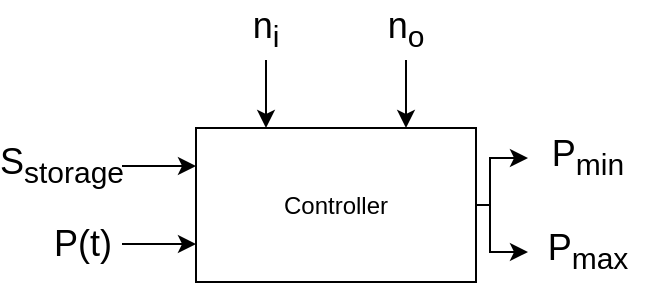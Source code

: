 <mxfile version="13.1.12" type="device"><diagram id="41Zy8_4GUZpqdf__1KII" name="Page-1"><mxGraphModel dx="472" dy="233" grid="0" gridSize="10" guides="1" tooltips="1" connect="1" arrows="1" fold="1" page="1" pageScale="1" pageWidth="827" pageHeight="1169" math="0" shadow="0"><root><mxCell id="0"/><mxCell id="1" parent="0"/><mxCell id="JN4UbrDikKKwANRl6WYA-17" style="edgeStyle=orthogonalEdgeStyle;rounded=0;orthogonalLoop=1;jettySize=auto;html=1;exitX=1;exitY=0.5;exitDx=0;exitDy=0;entryX=0;entryY=0.5;entryDx=0;entryDy=0;" parent="1" source="JN4UbrDikKKwANRl6WYA-1" target="JN4UbrDikKKwANRl6WYA-12" edge="1"><mxGeometry relative="1" as="geometry"><Array as="points"><mxPoint x="498" y="263"/><mxPoint x="498" y="239"/></Array></mxGeometry></mxCell><mxCell id="JN4UbrDikKKwANRl6WYA-18" style="edgeStyle=orthogonalEdgeStyle;rounded=0;orthogonalLoop=1;jettySize=auto;html=1;exitX=1;exitY=0.5;exitDx=0;exitDy=0;entryX=0;entryY=0.5;entryDx=0;entryDy=0;" parent="1" source="JN4UbrDikKKwANRl6WYA-1" target="JN4UbrDikKKwANRl6WYA-11" edge="1"><mxGeometry relative="1" as="geometry"><mxPoint x="498.194" y="291.903" as="targetPoint"/><Array as="points"><mxPoint x="498" y="263"/><mxPoint x="498" y="286"/></Array></mxGeometry></mxCell><mxCell id="JN4UbrDikKKwANRl6WYA-1" value="Controller" style="rounded=0;whiteSpace=wrap;html=1;" parent="1" vertex="1"><mxGeometry x="351" y="224" width="140" height="77" as="geometry"/></mxCell><mxCell id="JN4UbrDikKKwANRl6WYA-7" style="edgeStyle=orthogonalEdgeStyle;rounded=0;orthogonalLoop=1;jettySize=auto;html=1;entryX=0.25;entryY=0;entryDx=0;entryDy=0;" parent="1" source="JN4UbrDikKKwANRl6WYA-2" target="JN4UbrDikKKwANRl6WYA-1" edge="1"><mxGeometry relative="1" as="geometry"/></mxCell><mxCell id="JN4UbrDikKKwANRl6WYA-2" value="&lt;font style=&quot;font-size: 18px&quot;&gt;n&lt;sub&gt;i&lt;/sub&gt;&lt;/font&gt;" style="text;html=1;strokeColor=none;fillColor=none;align=center;verticalAlign=middle;whiteSpace=wrap;rounded=0;" parent="1" vertex="1"><mxGeometry x="356" y="160" width="60" height="30" as="geometry"/></mxCell><mxCell id="JN4UbrDikKKwANRl6WYA-10" style="edgeStyle=orthogonalEdgeStyle;rounded=0;orthogonalLoop=1;jettySize=auto;html=1;exitX=0.5;exitY=1;exitDx=0;exitDy=0;entryX=0.75;entryY=0;entryDx=0;entryDy=0;" parent="1" source="JN4UbrDikKKwANRl6WYA-4" target="JN4UbrDikKKwANRl6WYA-1" edge="1"><mxGeometry relative="1" as="geometry"/></mxCell><mxCell id="JN4UbrDikKKwANRl6WYA-4" value="&lt;font style=&quot;font-size: 18px&quot;&gt;n&lt;sub&gt;o&lt;/sub&gt;&lt;/font&gt;" style="text;html=1;strokeColor=none;fillColor=none;align=center;verticalAlign=middle;whiteSpace=wrap;rounded=0;" parent="1" vertex="1"><mxGeometry x="426" y="160" width="60" height="30" as="geometry"/></mxCell><mxCell id="6yD5YDA2rVzZ6gGYa-BC-7" style="edgeStyle=orthogonalEdgeStyle;rounded=0;orthogonalLoop=1;jettySize=auto;html=1;exitX=1;exitY=0.5;exitDx=0;exitDy=0;entryX=0;entryY=0.25;entryDx=0;entryDy=0;" edge="1" parent="1" source="JN4UbrDikKKwANRl6WYA-5" target="JN4UbrDikKKwANRl6WYA-1"><mxGeometry relative="1" as="geometry"/></mxCell><mxCell id="JN4UbrDikKKwANRl6WYA-5" value="&lt;font style=&quot;font-size: 18px&quot;&gt;S&lt;sub&gt;storage&lt;/sub&gt;&lt;/font&gt;" style="text;html=1;strokeColor=none;fillColor=none;align=center;verticalAlign=middle;whiteSpace=wrap;rounded=0;" parent="1" vertex="1"><mxGeometry x="254" y="228" width="60" height="30" as="geometry"/></mxCell><mxCell id="JN4UbrDikKKwANRl6WYA-11" value="&lt;span style=&quot;font-size: 18px&quot;&gt;P&lt;sub&gt;max&lt;/sub&gt;&lt;/span&gt;" style="text;html=1;strokeColor=none;fillColor=none;align=center;verticalAlign=middle;whiteSpace=wrap;rounded=0;" parent="1" vertex="1"><mxGeometry x="517" y="271" width="60" height="30" as="geometry"/></mxCell><mxCell id="JN4UbrDikKKwANRl6WYA-12" value="&lt;span style=&quot;font-size: 18px&quot;&gt;P&lt;sub&gt;min&lt;/sub&gt;&lt;/span&gt;" style="text;html=1;strokeColor=none;fillColor=none;align=center;verticalAlign=middle;whiteSpace=wrap;rounded=0;" parent="1" vertex="1"><mxGeometry x="517" y="224" width="60" height="30" as="geometry"/></mxCell><mxCell id="6yD5YDA2rVzZ6gGYa-BC-9" style="edgeStyle=orthogonalEdgeStyle;rounded=0;orthogonalLoop=1;jettySize=auto;html=1;exitX=1;exitY=0.5;exitDx=0;exitDy=0;entryX=0;entryY=0.75;entryDx=0;entryDy=0;" edge="1" parent="1" source="6yD5YDA2rVzZ6gGYa-BC-5" target="JN4UbrDikKKwANRl6WYA-1"><mxGeometry relative="1" as="geometry"/></mxCell><mxCell id="6yD5YDA2rVzZ6gGYa-BC-5" value="&lt;div style=&quot;text-align: center&quot;&gt;&lt;span style=&quot;font-size: 18px&quot;&gt;&lt;font face=&quot;helvetica&quot;&gt;P(t)&lt;/font&gt;&lt;/span&gt;&lt;/div&gt;" style="text;whiteSpace=wrap;html=1;" vertex="1" parent="1"><mxGeometry x="278.0" y="265" width="36" height="34" as="geometry"/></mxCell></root></mxGraphModel></diagram></mxfile>